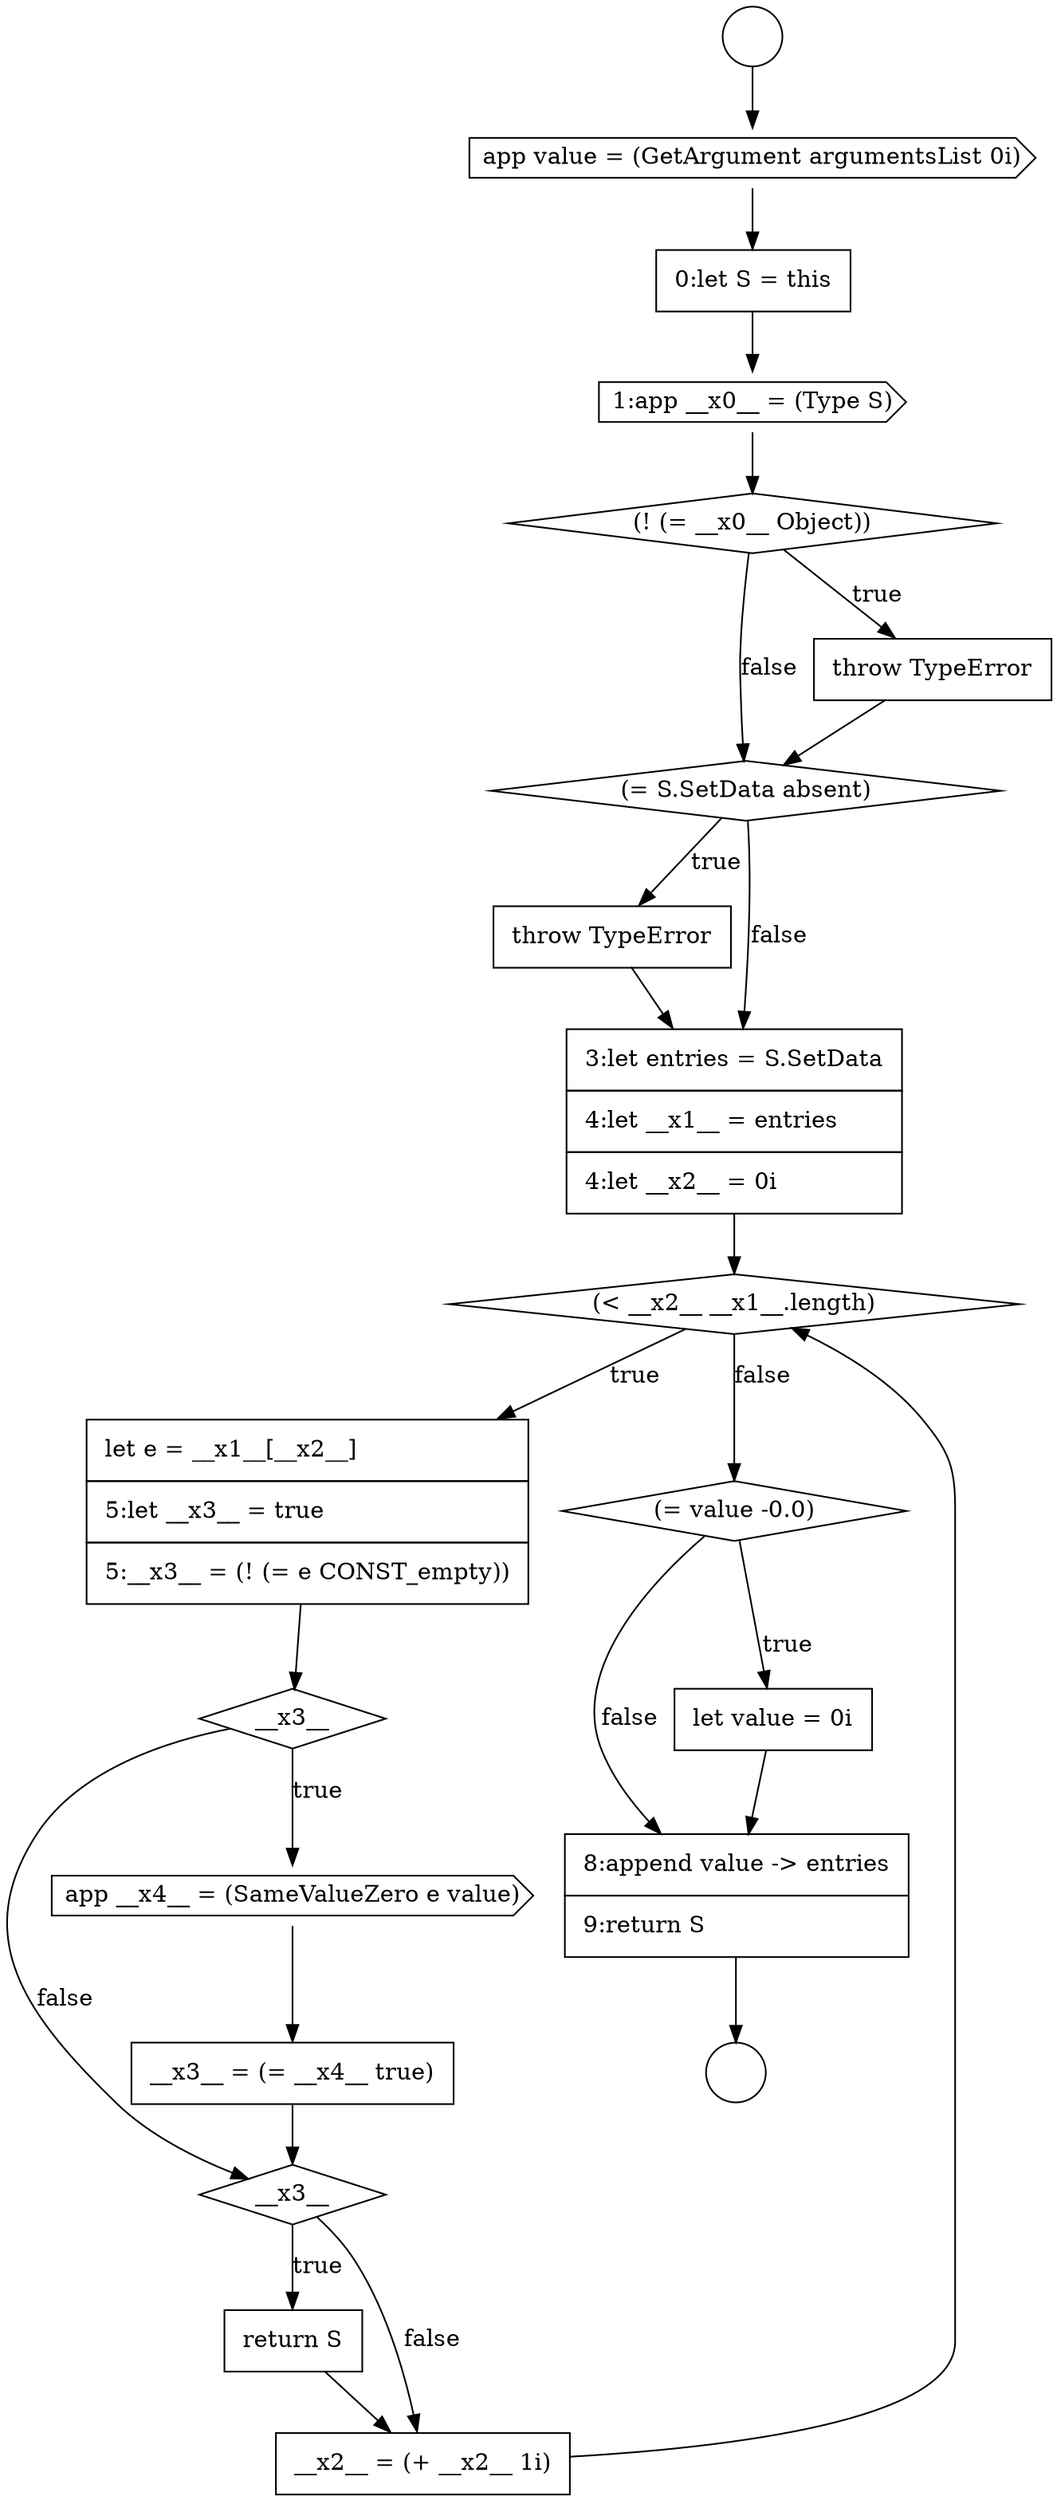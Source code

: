 digraph {
  node14837 [shape=none, margin=0, label=<<font color="black">
    <table border="0" cellborder="1" cellspacing="0" cellpadding="10">
      <tr><td align="left">8:append value -&gt; entries</td></tr>
      <tr><td align="left">9:return S</td></tr>
    </table>
  </font>> color="black" fillcolor="white" style=filled]
  node14831 [shape=none, margin=0, label=<<font color="black">
    <table border="0" cellborder="1" cellspacing="0" cellpadding="10">
      <tr><td align="left">__x3__ = (= __x4__ true)</td></tr>
    </table>
  </font>> color="black" fillcolor="white" style=filled]
  node14824 [shape=diamond, label=<<font color="black">(= S.SetData absent)</font>> color="black" fillcolor="white" style=filled]
  node14827 [shape=diamond, label=<<font color="black">(&lt; __x2__ __x1__.length)</font>> color="black" fillcolor="white" style=filled]
  node14832 [shape=diamond, label=<<font color="black">__x3__</font>> color="black" fillcolor="white" style=filled]
  node14823 [shape=none, margin=0, label=<<font color="black">
    <table border="0" cellborder="1" cellspacing="0" cellpadding="10">
      <tr><td align="left">throw TypeError</td></tr>
    </table>
  </font>> color="black" fillcolor="white" style=filled]
  node14828 [shape=none, margin=0, label=<<font color="black">
    <table border="0" cellborder="1" cellspacing="0" cellpadding="10">
      <tr><td align="left">let e = __x1__[__x2__]</td></tr>
      <tr><td align="left">5:let __x3__ = true</td></tr>
      <tr><td align="left">5:__x3__ = (! (= e CONST_empty))</td></tr>
    </table>
  </font>> color="black" fillcolor="white" style=filled]
  node14822 [shape=diamond, label=<<font color="black">(! (= __x0__ Object))</font>> color="black" fillcolor="white" style=filled]
  node14833 [shape=none, margin=0, label=<<font color="black">
    <table border="0" cellborder="1" cellspacing="0" cellpadding="10">
      <tr><td align="left">return S</td></tr>
    </table>
  </font>> color="black" fillcolor="white" style=filled]
  node14829 [shape=diamond, label=<<font color="black">__x3__</font>> color="black" fillcolor="white" style=filled]
  node14818 [shape=circle label=" " color="black" fillcolor="white" style=filled]
  node14825 [shape=none, margin=0, label=<<font color="black">
    <table border="0" cellborder="1" cellspacing="0" cellpadding="10">
      <tr><td align="left">throw TypeError</td></tr>
    </table>
  </font>> color="black" fillcolor="white" style=filled]
  node14830 [shape=cds, label=<<font color="black">app __x4__ = (SameValueZero e value)</font>> color="black" fillcolor="white" style=filled]
  node14817 [shape=circle label=" " color="black" fillcolor="white" style=filled]
  node14836 [shape=none, margin=0, label=<<font color="black">
    <table border="0" cellborder="1" cellspacing="0" cellpadding="10">
      <tr><td align="left">let value = 0i</td></tr>
    </table>
  </font>> color="black" fillcolor="white" style=filled]
  node14821 [shape=cds, label=<<font color="black">1:app __x0__ = (Type S)</font>> color="black" fillcolor="white" style=filled]
  node14826 [shape=none, margin=0, label=<<font color="black">
    <table border="0" cellborder="1" cellspacing="0" cellpadding="10">
      <tr><td align="left">3:let entries = S.SetData</td></tr>
      <tr><td align="left">4:let __x1__ = entries</td></tr>
      <tr><td align="left">4:let __x2__ = 0i</td></tr>
    </table>
  </font>> color="black" fillcolor="white" style=filled]
  node14820 [shape=none, margin=0, label=<<font color="black">
    <table border="0" cellborder="1" cellspacing="0" cellpadding="10">
      <tr><td align="left">0:let S = this</td></tr>
    </table>
  </font>> color="black" fillcolor="white" style=filled]
  node14835 [shape=diamond, label=<<font color="black">(= value -0.0)</font>> color="black" fillcolor="white" style=filled]
  node14819 [shape=cds, label=<<font color="black">app value = (GetArgument argumentsList 0i)</font>> color="black" fillcolor="white" style=filled]
  node14834 [shape=none, margin=0, label=<<font color="black">
    <table border="0" cellborder="1" cellspacing="0" cellpadding="10">
      <tr><td align="left">__x2__ = (+ __x2__ 1i)</td></tr>
    </table>
  </font>> color="black" fillcolor="white" style=filled]
  node14825 -> node14826 [ color="black"]
  node14831 -> node14832 [ color="black"]
  node14832 -> node14833 [label=<<font color="black">true</font>> color="black"]
  node14832 -> node14834 [label=<<font color="black">false</font>> color="black"]
  node14820 -> node14821 [ color="black"]
  node14835 -> node14836 [label=<<font color="black">true</font>> color="black"]
  node14835 -> node14837 [label=<<font color="black">false</font>> color="black"]
  node14817 -> node14819 [ color="black"]
  node14829 -> node14830 [label=<<font color="black">true</font>> color="black"]
  node14829 -> node14832 [label=<<font color="black">false</font>> color="black"]
  node14821 -> node14822 [ color="black"]
  node14833 -> node14834 [ color="black"]
  node14837 -> node14818 [ color="black"]
  node14827 -> node14828 [label=<<font color="black">true</font>> color="black"]
  node14827 -> node14835 [label=<<font color="black">false</font>> color="black"]
  node14828 -> node14829 [ color="black"]
  node14824 -> node14825 [label=<<font color="black">true</font>> color="black"]
  node14824 -> node14826 [label=<<font color="black">false</font>> color="black"]
  node14834 -> node14827 [ color="black"]
  node14826 -> node14827 [ color="black"]
  node14819 -> node14820 [ color="black"]
  node14836 -> node14837 [ color="black"]
  node14830 -> node14831 [ color="black"]
  node14823 -> node14824 [ color="black"]
  node14822 -> node14823 [label=<<font color="black">true</font>> color="black"]
  node14822 -> node14824 [label=<<font color="black">false</font>> color="black"]
}
